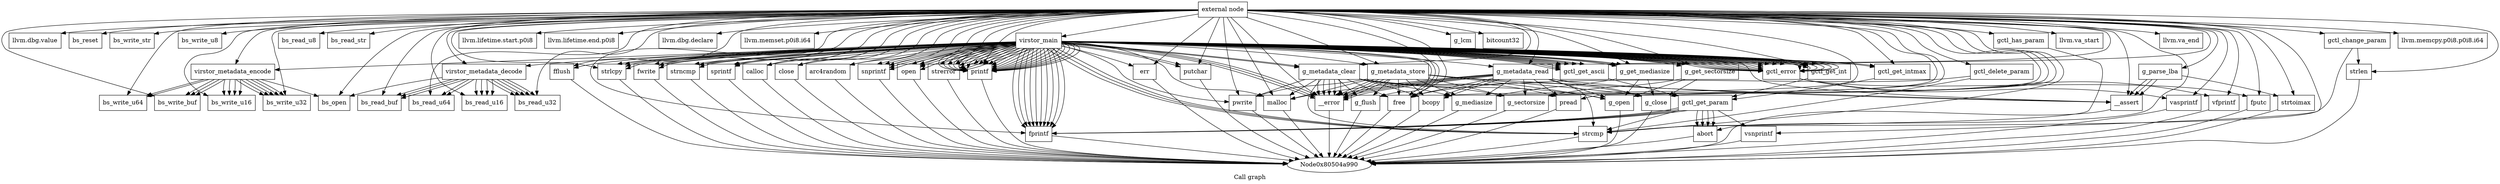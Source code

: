digraph "Call graph" {
	label="Call graph";

	Node0x80504a960 [shape=record,label="{external node}"];
	Node0x80504a960 -> Node0x80504a9f0;
	Node0x80504a960 -> Node0x80504aa50;
	Node0x80504a960 -> Node0x80504aab0;
	Node0x80504a960 -> Node0x80504ab10;
	Node0x80504a960 -> Node0x80504ab70;
	Node0x80504a960 -> Node0x80504abd0;
	Node0x80504a960 -> Node0x80504ac30;
	Node0x80504a960 -> Node0x80504ac90;
	Node0x80504a960 -> Node0x80504acf0;
	Node0x80504a960 -> Node0x80504ad50;
	Node0x80504a960 -> Node0x80504adb0;
	Node0x80504a960 -> Node0x80504ae10;
	Node0x80504a960 -> Node0x80504ae70;
	Node0x80504a960 -> Node0x80504aed0;
	Node0x80504a960 -> Node0x80504af30;
	Node0x80504a960 -> Node0x80504af90;
	Node0x80504a960 -> Node0x80504aff0;
	Node0x80504a960 -> Node0x80504b050;
	Node0x80504a960 -> Node0x80504b0b0;
	Node0x80504a960 -> Node0x80504b110;
	Node0x80504a960 -> Node0x80504bcb0;
	Node0x80504a960 -> Node0x80504b230;
	Node0x80504a960 -> Node0x80504bd10;
	Node0x80504a960 -> Node0x80504b2f0;
	Node0x80504a960 -> Node0x80504b3b0;
	Node0x80504a960 -> Node0x80504b410;
	Node0x80504a960 -> Node0x80504b470;
	Node0x80504a960 -> Node0x80504b530;
	Node0x80504a960 -> Node0x80504b590;
	Node0x80504a960 -> Node0x80504b650;
	Node0x80504a960 -> Node0x80504b6b0;
	Node0x80504a960 -> Node0x80504b770;
	Node0x80504a960 -> Node0x80504b7d0;
	Node0x80504a960 -> Node0x80504b830;
	Node0x80504a960 -> Node0x80504b890;
	Node0x80504a960 -> Node0x80504b8f0;
	Node0x80504a960 -> Node0x80504b950;
	Node0x80504a960 -> Node0x80504b9b0;
	Node0x80504a960 -> Node0x80504ba10;
	Node0x80504a960 -> Node0x80504ba70;
	Node0x80504a960 -> Node0x80504bad0;
	Node0x80504a960 -> Node0x80504bb30;
	Node0x80504a960 -> Node0x80504bbf0;
	Node0x80504a960 -> Node0x80504bd70;
	Node0x80504a960 -> Node0x80504bdd0;
	Node0x80504a960 -> Node0x80504be30;
	Node0x80504a960 -> Node0x80504be90;
	Node0x80504a960 -> Node0x80504b5f0;
	Node0x80504a960 -> Node0x80504bef0;
	Node0x80504a960 -> Node0x80504bf50;
	Node0x80504a960 -> Node0x80504bfb0;
	Node0x80504a960 -> Node0x80504b4d0;
	Node0x80504a960 -> Node0x80504c010;
	Node0x80504a960 -> Node0x80504bc50;
	Node0x80504a960 -> Node0x80504c070;
	Node0x80504a960 -> Node0x80504c0d0;
	Node0x80504a960 -> Node0x80504bb90;
	Node0x80504a960 -> Node0x80504c130;
	Node0x80504a960 -> Node0x80504b710;
	Node0x80504a960 -> Node0x80504b1d0;
	Node0x80504a960 -> Node0x80504c2b0;
	Node0x80504a960 -> Node0x80504c190;
	Node0x80504a960 -> Node0x80504c1f0;
	Node0x80504a960 -> Node0x80504c250;
	Node0x80504a960 -> Node0x80504c310;
	Node0x80504a960 -> Node0x80504b290;
	Node0x80504a960 -> Node0x80504c3d0;
	Node0x80504a960 -> Node0x80504c430;
	Node0x80504a960 -> Node0x80504b350;
	Node0x80504a960 -> Node0x80504b170;
	Node0x80504a960 -> Node0x80504c490;
	Node0x80504a960 -> Node0x80504c4f0;
	Node0x80504a960 -> Node0x80504c550;
	Node0x80504a960 -> Node0x80504c5b0;
	Node0x80504a960 -> Node0x80504c610;
	Node0x80504a9f0 [shape=record,label="{bs_open}"];
	Node0x80504aa50 [shape=record,label="{llvm.dbg.value}"];
	Node0x80504aab0 [shape=record,label="{bs_reset}"];
	Node0x80504ab10 [shape=record,label="{bs_write_str}"];
	Node0x80504ab70 [shape=record,label="{bs_write_buf}"];
	Node0x80504abd0 [shape=record,label="{bs_write_u8}"];
	Node0x80504ac30 [shape=record,label="{bs_write_u16}"];
	Node0x80504ac90 [shape=record,label="{bs_write_u32}"];
	Node0x80504acf0 [shape=record,label="{bs_write_u64}"];
	Node0x80504ad50 [shape=record,label="{bs_read_u8}"];
	Node0x80504bcb0 [shape=record,label="{llvm.dbg.declare}"];
	Node0x80504adb0 [shape=record,label="{bs_read_str}"];
	Node0x80504ae10 [shape=record,label="{bs_read_buf}"];
	Node0x80504ae70 [shape=record,label="{bs_read_u16}"];
	Node0x80504aed0 [shape=record,label="{bs_read_u32}"];
	Node0x80504af30 [shape=record,label="{bs_read_u64}"];
	Node0x80504af90 [shape=record,label="{virstor_metadata_encode}"];
	Node0x80504af90 -> Node0x80504a9f0;
	Node0x80504af90 -> Node0x80504ab70;
	Node0x80504af90 -> Node0x80504ac90;
	Node0x80504af90 -> Node0x80504ab70;
	Node0x80504af90 -> Node0x80504acf0;
	Node0x80504af90 -> Node0x80504ac90;
	Node0x80504af90 -> Node0x80504ac90;
	Node0x80504af90 -> Node0x80504ac30;
	Node0x80504af90 -> Node0x80504ab70;
	Node0x80504af90 -> Node0x80504ac30;
	Node0x80504af90 -> Node0x80504acf0;
	Node0x80504af90 -> Node0x80504ac90;
	Node0x80504af90 -> Node0x80504ac90;
	Node0x80504af90 -> Node0x80504ac30;
	Node0x80504af90 -> Node0x80504ac30;
	Node0x80504aff0 [shape=record,label="{llvm.lifetime.start.p0i8}"];
	Node0x80504b050 [shape=record,label="{llvm.lifetime.end.p0i8}"];
	Node0x80504b0b0 [shape=record,label="{virstor_metadata_decode}"];
	Node0x80504b0b0 -> Node0x80504a9f0;
	Node0x80504b0b0 -> Node0x80504ae10;
	Node0x80504b0b0 -> Node0x80504aed0;
	Node0x80504b0b0 -> Node0x80504ae10;
	Node0x80504b0b0 -> Node0x80504af30;
	Node0x80504b0b0 -> Node0x80504aed0;
	Node0x80504b0b0 -> Node0x80504aed0;
	Node0x80504b0b0 -> Node0x80504ae70;
	Node0x80504b0b0 -> Node0x80504ae10;
	Node0x80504b0b0 -> Node0x80504ae70;
	Node0x80504b0b0 -> Node0x80504af30;
	Node0x80504b0b0 -> Node0x80504aed0;
	Node0x80504b0b0 -> Node0x80504aed0;
	Node0x80504b0b0 -> Node0x80504ae70;
	Node0x80504b0b0 -> Node0x80504ae70;
	Node0x80504b110 [shape=record,label="{virstor_main}"];
	Node0x80504b110 -> Node0x80504b170;
	Node0x80504b110 -> Node0x80504b1d0;
	Node0x80504b110 -> Node0x80504b230;
	Node0x80504b110 -> Node0x80504b290;
	Node0x80504b110 -> Node0x80504b1d0;
	Node0x80504b110 -> Node0x80504b290;
	Node0x80504b110 -> Node0x80504b2f0;
	Node0x80504b110 -> Node0x80504b170;
	Node0x80504b110 -> Node0x80504b1d0;
	Node0x80504b110 -> Node0x80504b2f0;
	Node0x80504b110 -> Node0x80504b350;
	Node0x80504b110 -> Node0x80504b350;
	Node0x80504b110 -> Node0x80504b1d0;
	Node0x80504b110 -> Node0x80504b3b0;
	Node0x80504b110 -> Node0x80504b3b0;
	Node0x80504b110 -> Node0x80504b410;
	Node0x80504b110 -> Node0x80504b3b0;
	Node0x80504b110 -> Node0x80504b470;
	Node0x80504b110 -> Node0x80504b170;
	Node0x80504b110 -> Node0x80504b4d0;
	Node0x80504b110 -> Node0x80504b530;
	Node0x80504b110 -> Node0x80504b590;
	Node0x80504b110 -> Node0x80504b3b0;
	Node0x80504b110 -> Node0x80504b5f0;
	Node0x80504b110 -> Node0x80504b1d0;
	Node0x80504b110 -> Node0x80504b1d0;
	Node0x80504b110 -> Node0x80504b410;
	Node0x80504b110 -> Node0x80504b1d0;
	Node0x80504b110 -> Node0x80504b650;
	Node0x80504b110 -> Node0x80504b410;
	Node0x80504b110 -> Node0x80504b3b0;
	Node0x80504b110 -> Node0x80504b6b0;
	Node0x80504b110 -> Node0x80504b3b0;
	Node0x80504b110 -> Node0x80504b6b0;
	Node0x80504b110 -> Node0x80504b470;
	Node0x80504b110 -> Node0x80504b170;
	Node0x80504b110 -> Node0x80504b6b0;
	Node0x80504b110 -> Node0x80504b5f0;
	Node0x80504b110 -> Node0x80504b4d0;
	Node0x80504b110 -> Node0x80504b530;
	Node0x80504b110 -> Node0x80504b590;
	Node0x80504b110 -> Node0x80504b1d0;
	Node0x80504b110 -> Node0x80504b1d0;
	Node0x80504b110 -> Node0x80504b710;
	Node0x80504b110 -> Node0x80504b590;
	Node0x80504b110 -> Node0x80504b1d0;
	Node0x80504b110 -> Node0x80504b170;
	Node0x80504b110 -> Node0x80504b6b0;
	Node0x80504b110 -> Node0x80504b6b0;
	Node0x80504b110 -> Node0x80504b770;
	Node0x80504b110 -> Node0x80504b7d0;
	Node0x80504b110 -> Node0x80504b830;
	Node0x80504b110 -> Node0x80504b890;
	Node0x80504b110 -> Node0x80504b830;
	Node0x80504b110 -> Node0x80504b1d0;
	Node0x80504b110 -> Node0x80504b8f0;
	Node0x80504b110 -> Node0x80504b1d0;
	Node0x80504b110 -> Node0x80504b950;
	Node0x80504b110 -> Node0x80504b9b0;
	Node0x80504b110 -> Node0x80504b530;
	Node0x80504b110 -> Node0x80504b590;
	Node0x80504b110 -> Node0x80504b3b0;
	Node0x80504b110 -> Node0x80504b1d0;
	Node0x80504b110 -> Node0x80504ba10;
	Node0x80504b110 -> Node0x80504b6b0;
	Node0x80504b110 -> Node0x80504ba70;
	Node0x80504b110 -> Node0x80504b470;
	Node0x80504b110 -> Node0x80504b170;
	Node0x80504b110 -> Node0x80504b5f0;
	Node0x80504b110 -> Node0x80504b4d0;
	Node0x80504b110 -> Node0x80504b6b0;
	Node0x80504b110 -> Node0x80504b6b0;
	Node0x80504b110 -> Node0x80504b6b0;
	Node0x80504b110 -> Node0x80504b7d0;
	Node0x80504b110 -> Node0x80504b2f0;
	Node0x80504b110 -> Node0x80504b2f0;
	Node0x80504b110 -> Node0x80504bad0;
	Node0x80504b110 -> Node0x80504bb30;
	Node0x80504b110 -> Node0x80504af90;
	Node0x80504b110 -> Node0x80504bb90;
	Node0x80504b110 -> Node0x80504b9b0;
	Node0x80504b110 -> Node0x80504bbf0;
	Node0x80504b110 -> Node0x80504b590;
	Node0x80504b110 -> Node0x80504b3b0;
	Node0x80504b110 -> Node0x80504b1d0;
	Node0x80504b110 -> Node0x80504b230;
	Node0x80504b110 -> Node0x80504b290;
	Node0x80504b110 -> Node0x80504b1d0;
	Node0x80504b110 -> Node0x80504b470;
	Node0x80504b110 -> Node0x80504b170;
	Node0x80504b110 -> Node0x80504b710;
	Node0x80504b110 -> Node0x80504b590;
	Node0x80504b110 -> Node0x80504b3b0;
	Node0x80504b110 -> Node0x80504b1d0;
	Node0x80504b110 -> Node0x80504b7d0;
	Node0x80504b110 -> Node0x80504b830;
	Node0x80504b110 -> Node0x80504b890;
	Node0x80504b110 -> Node0x80504b830;
	Node0x80504b110 -> Node0x80504b1d0;
	Node0x80504b110 -> Node0x80504b6b0;
	Node0x80504b110 -> Node0x80504b230;
	Node0x80504b110 -> Node0x80504b290;
	Node0x80504b110 -> Node0x80504b1d0;
	Node0x80504b110 -> Node0x80504b470;
	Node0x80504b110 -> Node0x80504b170;
	Node0x80504b110 -> Node0x80504bc50;
	Node0x80504b110 -> Node0x80504b590;
	Node0x80504b110 -> Node0x80504b3b0;
	Node0x80504b110 -> Node0x80504b1d0;
	Node0x80504b110 -> Node0x80504b0b0;
	Node0x80504b110 -> Node0x80504b6b0;
	Node0x80504b110 -> Node0x80504b6b0;
	Node0x80504b110 -> Node0x80504b6b0;
	Node0x80504b110 -> Node0x80504b6b0;
	Node0x80504b110 -> Node0x80504b6b0;
	Node0x80504b110 -> Node0x80504b6b0;
	Node0x80504b110 -> Node0x80504b6b0;
	Node0x80504b110 -> Node0x80504b6b0;
	Node0x80504b110 -> Node0x80504b6b0;
	Node0x80504b110 -> Node0x80504b6b0;
	Node0x80504b110 -> Node0x80504b6b0;
	Node0x80504b110 -> Node0x80504b6b0;
	Node0x80504b110 -> Node0x80504b6b0;
	Node0x80504b110 -> Node0x80504bbf0;
	Node0x80504b110 -> Node0x80504b1d0;
	Node0x80504b230 [shape=record,label="{strcmp}"];
	Node0x80504b230 -> Node0x80504a990;
	Node0x80504bd10 [shape=record,label="{llvm.memset.p0i8.i64}"];
	Node0x80504b2f0 [shape=record,label="{strlcpy}"];
	Node0x80504b2f0 -> Node0x80504a990;
	Node0x80504b3b0 [shape=record,label="{fprintf}"];
	Node0x80504b3b0 -> Node0x80504a990;
	Node0x80504b410 [shape=record,label="{fwrite}"];
	Node0x80504b410 -> Node0x80504a990;
	Node0x80504b470 [shape=record,label="{snprintf}"];
	Node0x80504b470 -> Node0x80504a990;
	Node0x80504b530 [shape=record,label="{__error}"];
	Node0x80504b530 -> Node0x80504a990;
	Node0x80504b590 [shape=record,label="{strerror}"];
	Node0x80504b590 -> Node0x80504a990;
	Node0x80504b650 [shape=record,label="{__assert}"];
	Node0x80504b650 -> Node0x80504a990;
	Node0x80504b6b0 [shape=record,label="{printf}"];
	Node0x80504b6b0 -> Node0x80504a990;
	Node0x80504b770 [shape=record,label="{fflush}"];
	Node0x80504b770 -> Node0x80504a990;
	Node0x80504b7d0 [shape=record,label="{strncmp}"];
	Node0x80504b7d0 -> Node0x80504a990;
	Node0x80504b830 [shape=record,label="{open}"];
	Node0x80504b830 -> Node0x80504a990;
	Node0x80504b890 [shape=record,label="{sprintf}"];
	Node0x80504b890 -> Node0x80504a990;
	Node0x80504b8f0 [shape=record,label="{calloc}"];
	Node0x80504b8f0 -> Node0x80504a990;
	Node0x80504b950 [shape=record,label="{pwrite}"];
	Node0x80504b950 -> Node0x80504a990;
	Node0x80504b9b0 [shape=record,label="{free}"];
	Node0x80504b9b0 -> Node0x80504a990;
	Node0x80504ba10 [shape=record,label="{close}"];
	Node0x80504ba10 -> Node0x80504a990;
	Node0x80504ba70 [shape=record,label="{arc4random}"];
	Node0x80504ba70 -> Node0x80504a990;
	Node0x80504bad0 [shape=record,label="{malloc}"];
	Node0x80504bad0 -> Node0x80504a990;
	Node0x80504bb30 [shape=record,label="{err}"];
	Node0x80504bb30 -> Node0x80504a990;
	Node0x80504bbf0 [shape=record,label="{putchar}"];
	Node0x80504bbf0 -> Node0x80504a990;
	Node0x80504bd70 [shape=record,label="{g_lcm}"];
	Node0x80504bdd0 [shape=record,label="{bitcount32}"];
	Node0x80504be30 [shape=record,label="{g_parse_lba}"];
	Node0x80504be30 -> Node0x80504b650;
	Node0x80504be30 -> Node0x80504b650;
	Node0x80504be30 -> Node0x80504b650;
	Node0x80504be30 -> Node0x80504be90;
	Node0x80504be90 [shape=record,label="{strtoimax}"];
	Node0x80504be90 -> Node0x80504a990;
	Node0x80504b5f0 [shape=record,label="{g_get_mediasize}"];
	Node0x80504b5f0 -> Node0x80504bef0;
	Node0x80504b5f0 -> Node0x80504bf50;
	Node0x80504b5f0 -> Node0x80504bfb0;
	Node0x80504bef0 [shape=record,label="{g_open}"];
	Node0x80504bef0 -> Node0x80504a990;
	Node0x80504bf50 [shape=record,label="{g_mediasize}"];
	Node0x80504bf50 -> Node0x80504a990;
	Node0x80504bfb0 [shape=record,label="{g_close}"];
	Node0x80504bfb0 -> Node0x80504a990;
	Node0x80504b4d0 [shape=record,label="{g_get_sectorsize}"];
	Node0x80504b4d0 -> Node0x80504bef0;
	Node0x80504b4d0 -> Node0x80504c010;
	Node0x80504b4d0 -> Node0x80504bfb0;
	Node0x80504c010 [shape=record,label="{g_sectorsize}"];
	Node0x80504c010 -> Node0x80504a990;
	Node0x80504bc50 [shape=record,label="{g_metadata_read}"];
	Node0x80504bc50 -> Node0x80504bef0;
	Node0x80504bc50 -> Node0x80504b530;
	Node0x80504bc50 -> Node0x80504bf50;
	Node0x80504bc50 -> Node0x80504b530;
	Node0x80504bc50 -> Node0x80504c010;
	Node0x80504bc50 -> Node0x80504b530;
	Node0x80504bc50 -> Node0x80504b650;
	Node0x80504bc50 -> Node0x80504bad0;
	Node0x80504bc50 -> Node0x80504c070;
	Node0x80504bc50 -> Node0x80504b530;
	Node0x80504bc50 -> Node0x80504c0d0;
	Node0x80504bc50 -> Node0x80504b230;
	Node0x80504bc50 -> Node0x80504c0d0;
	Node0x80504bc50 -> Node0x80504b9b0;
	Node0x80504bc50 -> Node0x80504bfb0;
	Node0x80504c070 [shape=record,label="{pread}"];
	Node0x80504c070 -> Node0x80504a990;
	Node0x80504c0d0 [shape=record,label="{bcopy}"];
	Node0x80504c0d0 -> Node0x80504a990;
	Node0x80504bb90 [shape=record,label="{g_metadata_store}"];
	Node0x80504bb90 -> Node0x80504bef0;
	Node0x80504bb90 -> Node0x80504b530;
	Node0x80504bb90 -> Node0x80504bf50;
	Node0x80504bb90 -> Node0x80504b530;
	Node0x80504bb90 -> Node0x80504c010;
	Node0x80504bb90 -> Node0x80504b530;
	Node0x80504bb90 -> Node0x80504b650;
	Node0x80504bb90 -> Node0x80504bad0;
	Node0x80504bb90 -> Node0x80504c0d0;
	Node0x80504bb90 -> Node0x80504b950;
	Node0x80504bb90 -> Node0x80504b530;
	Node0x80504bb90 -> Node0x80504c130;
	Node0x80504bb90 -> Node0x80504b9b0;
	Node0x80504bb90 -> Node0x80504bfb0;
	Node0x80504c130 [shape=record,label="{g_flush}"];
	Node0x80504c130 -> Node0x80504a990;
	Node0x80504b710 [shape=record,label="{g_metadata_clear}"];
	Node0x80504b710 -> Node0x80504bef0;
	Node0x80504b710 -> Node0x80504b530;
	Node0x80504b710 -> Node0x80504bf50;
	Node0x80504b710 -> Node0x80504b530;
	Node0x80504b710 -> Node0x80504c010;
	Node0x80504b710 -> Node0x80504b530;
	Node0x80504b710 -> Node0x80504bad0;
	Node0x80504b710 -> Node0x80504c070;
	Node0x80504b710 -> Node0x80504b530;
	Node0x80504b710 -> Node0x80504c0d0;
	Node0x80504b710 -> Node0x80504b230;
	Node0x80504b710 -> Node0x80504b950;
	Node0x80504b710 -> Node0x80504b530;
	Node0x80504b710 -> Node0x80504c130;
	Node0x80504b710 -> Node0x80504b9b0;
	Node0x80504b710 -> Node0x80504bfb0;
	Node0x80504b1d0 [shape=record,label="{gctl_error}"];
	Node0x80504b1d0 -> Node0x80504c190;
	Node0x80504b1d0 -> Node0x80504c1f0;
	Node0x80504b1d0 -> Node0x80504c250;
	Node0x80504c2b0 [shape=record,label="{llvm.va_start}"];
	Node0x80504c190 [shape=record,label="{vasprintf}"];
	Node0x80504c190 -> Node0x80504a990;
	Node0x80504c1f0 [shape=record,label="{vfprintf}"];
	Node0x80504c1f0 -> Node0x80504a990;
	Node0x80504c250 [shape=record,label="{fputc}"];
	Node0x80504c250 -> Node0x80504a990;
	Node0x80504c310 [shape=record,label="{llvm.va_end}"];
	Node0x80504b290 [shape=record,label="{gctl_get_int}"];
	Node0x80504b290 -> Node0x80504c370;
	Node0x80504c370 [shape=record,label="{gctl_get_param}"];
	Node0x80504c370 -> Node0x80504c3d0;
	Node0x80504c370 -> Node0x80504b230;
	Node0x80504c370 -> Node0x80504b3b0;
	Node0x80504c370 -> Node0x80504c430;
	Node0x80504c370 -> Node0x80504b3b0;
	Node0x80504c370 -> Node0x80504c430;
	Node0x80504c370 -> Node0x80504b3b0;
	Node0x80504c370 -> Node0x80504c430;
	Node0x80504c370 -> Node0x80504b3b0;
	Node0x80504c370 -> Node0x80504c430;
	Node0x80504c3d0 [shape=record,label="{vsnprintf}"];
	Node0x80504c3d0 -> Node0x80504a990;
	Node0x80504c430 [shape=record,label="{abort}"];
	Node0x80504c430 -> Node0x80504a990;
	Node0x80504b350 [shape=record,label="{gctl_get_intmax}"];
	Node0x80504b350 -> Node0x80504c370;
	Node0x80504b170 [shape=record,label="{gctl_get_ascii}"];
	Node0x80504b170 -> Node0x80504c370;
	Node0x80504c490 [shape=record,label="{gctl_change_param}"];
	Node0x80504c490 -> Node0x80504b230;
	Node0x80504c490 -> Node0x80504c4f0;
	Node0x80504c4f0 [shape=record,label="{strlen}"];
	Node0x80504c4f0 -> Node0x80504a990;
	Node0x80504c550 [shape=record,label="{gctl_delete_param}"];
	Node0x80504c550 -> Node0x80504b230;
	Node0x80504c550 -> Node0x80504b9b0;
	Node0x80504c5b0 [shape=record,label="{llvm.memcpy.p0i8.p0i8.i64}"];
	Node0x80504c610 [shape=record,label="{gctl_has_param}"];
	Node0x80504c610 -> Node0x80504b230;
}
